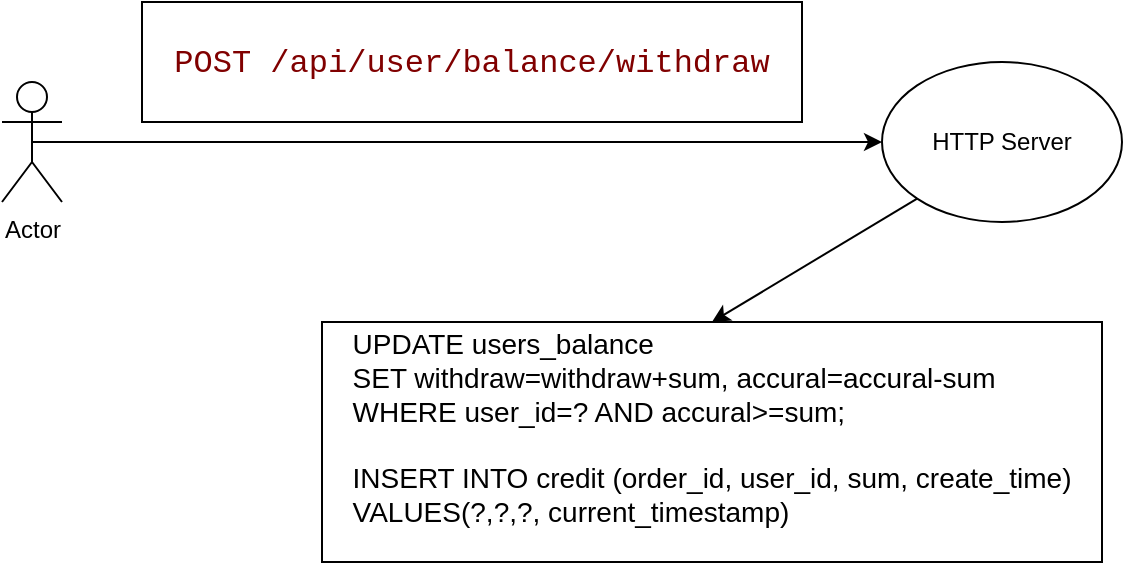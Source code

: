 <mxfile version="28.0.7">
  <diagram name="Page-1" id="YNwMB12_z1p7X0Ho8lQO">
    <mxGraphModel dx="1018" dy="611" grid="1" gridSize="10" guides="1" tooltips="1" connect="1" arrows="1" fold="1" page="1" pageScale="1" pageWidth="850" pageHeight="1100" math="0" shadow="0">
      <root>
        <mxCell id="0" />
        <mxCell id="1" parent="0" />
        <mxCell id="g64P8hdU9a6x-9kiL8JQ-1" value="Actor" style="shape=umlActor;verticalLabelPosition=bottom;verticalAlign=top;html=1;outlineConnect=0;" parent="1" vertex="1">
          <mxGeometry x="50" y="60" width="30" height="60" as="geometry" />
        </mxCell>
        <mxCell id="g64P8hdU9a6x-9kiL8JQ-2" value="" style="endArrow=classic;html=1;rounded=0;exitX=0.5;exitY=0.5;exitDx=0;exitDy=0;exitPerimeter=0;entryX=0;entryY=0.5;entryDx=0;entryDy=0;" parent="1" source="g64P8hdU9a6x-9kiL8JQ-1" target="g64P8hdU9a6x-9kiL8JQ-4" edge="1">
          <mxGeometry width="50" height="50" relative="1" as="geometry">
            <mxPoint x="160" y="150" as="sourcePoint" />
            <mxPoint x="480" y="90" as="targetPoint" />
          </mxGeometry>
        </mxCell>
        <mxCell id="g64P8hdU9a6x-9kiL8JQ-3" value="&lt;div style=&quot;font-size: 16px; text-align: start; color: rgb(0, 0, 0); background-color: rgb(255, 255, 255); font-family: Menlo, Monaco, &amp;quot;Courier New&amp;quot;, monospace; line-height: 24px; white-space: pre;&quot;&gt;&lt;span style=&quot;color: rgb(128, 0, 0);&quot;&gt;POST /api/user/balance/withdraw&lt;/span&gt;&lt;/div&gt;" style="rounded=0;whiteSpace=wrap;html=1;" parent="1" vertex="1">
          <mxGeometry x="120" y="20" width="330" height="60" as="geometry" />
        </mxCell>
        <mxCell id="g64P8hdU9a6x-9kiL8JQ-4" value="HTTP Server" style="ellipse;whiteSpace=wrap;html=1;" parent="1" vertex="1">
          <mxGeometry x="490" y="50" width="120" height="80" as="geometry" />
        </mxCell>
        <mxCell id="g64P8hdU9a6x-9kiL8JQ-6" value="&lt;div style=&quot;text-align: justify;&quot;&gt;&lt;span style=&quot;font-size: 14px;&quot;&gt;UPDATE users_balance&amp;nbsp;&lt;/span&gt;&lt;/div&gt;&lt;div style=&quot;text-align: justify;&quot;&gt;&lt;font style=&quot;font-size: 14px;&quot;&gt;SET withdraw=withdraw+sum, accural=accural-sum&lt;/font&gt;&lt;/div&gt;&lt;div style=&quot;text-align: justify;&quot;&gt;&lt;font style=&quot;font-size: 14px;&quot;&gt;WHERE user_id=? AND accural&amp;gt;=sum;&lt;/font&gt;&lt;/div&gt;&lt;div style=&quot;text-align: justify;&quot;&gt;&lt;font style=&quot;font-size: 14px;&quot;&gt;&lt;br&gt;&lt;/font&gt;&lt;/div&gt;&lt;div style=&quot;text-align: justify;&quot;&gt;&lt;font style=&quot;font-size: 14px;&quot;&gt;INSERT INTO credit (order_id, user_id, sum, create_time)&lt;/font&gt;&lt;/div&gt;&lt;div style=&quot;text-align: justify;&quot;&gt;&lt;font style=&quot;font-size: 14px;&quot;&gt;VALUES(?,?,?, current_timestamp)&lt;/font&gt;&lt;/div&gt;&lt;div&gt;&lt;br&gt;&lt;/div&gt;" style="rounded=0;whiteSpace=wrap;html=1;" parent="1" vertex="1">
          <mxGeometry x="210" y="180" width="390" height="120" as="geometry" />
        </mxCell>
        <mxCell id="g64P8hdU9a6x-9kiL8JQ-7" value="" style="endArrow=classic;html=1;rounded=0;exitX=0;exitY=1;exitDx=0;exitDy=0;entryX=0.5;entryY=0;entryDx=0;entryDy=0;" parent="1" source="g64P8hdU9a6x-9kiL8JQ-4" target="g64P8hdU9a6x-9kiL8JQ-6" edge="1">
          <mxGeometry width="50" height="50" relative="1" as="geometry">
            <mxPoint x="80" y="280" as="sourcePoint" />
            <mxPoint x="130" y="230" as="targetPoint" />
          </mxGeometry>
        </mxCell>
      </root>
    </mxGraphModel>
  </diagram>
</mxfile>
